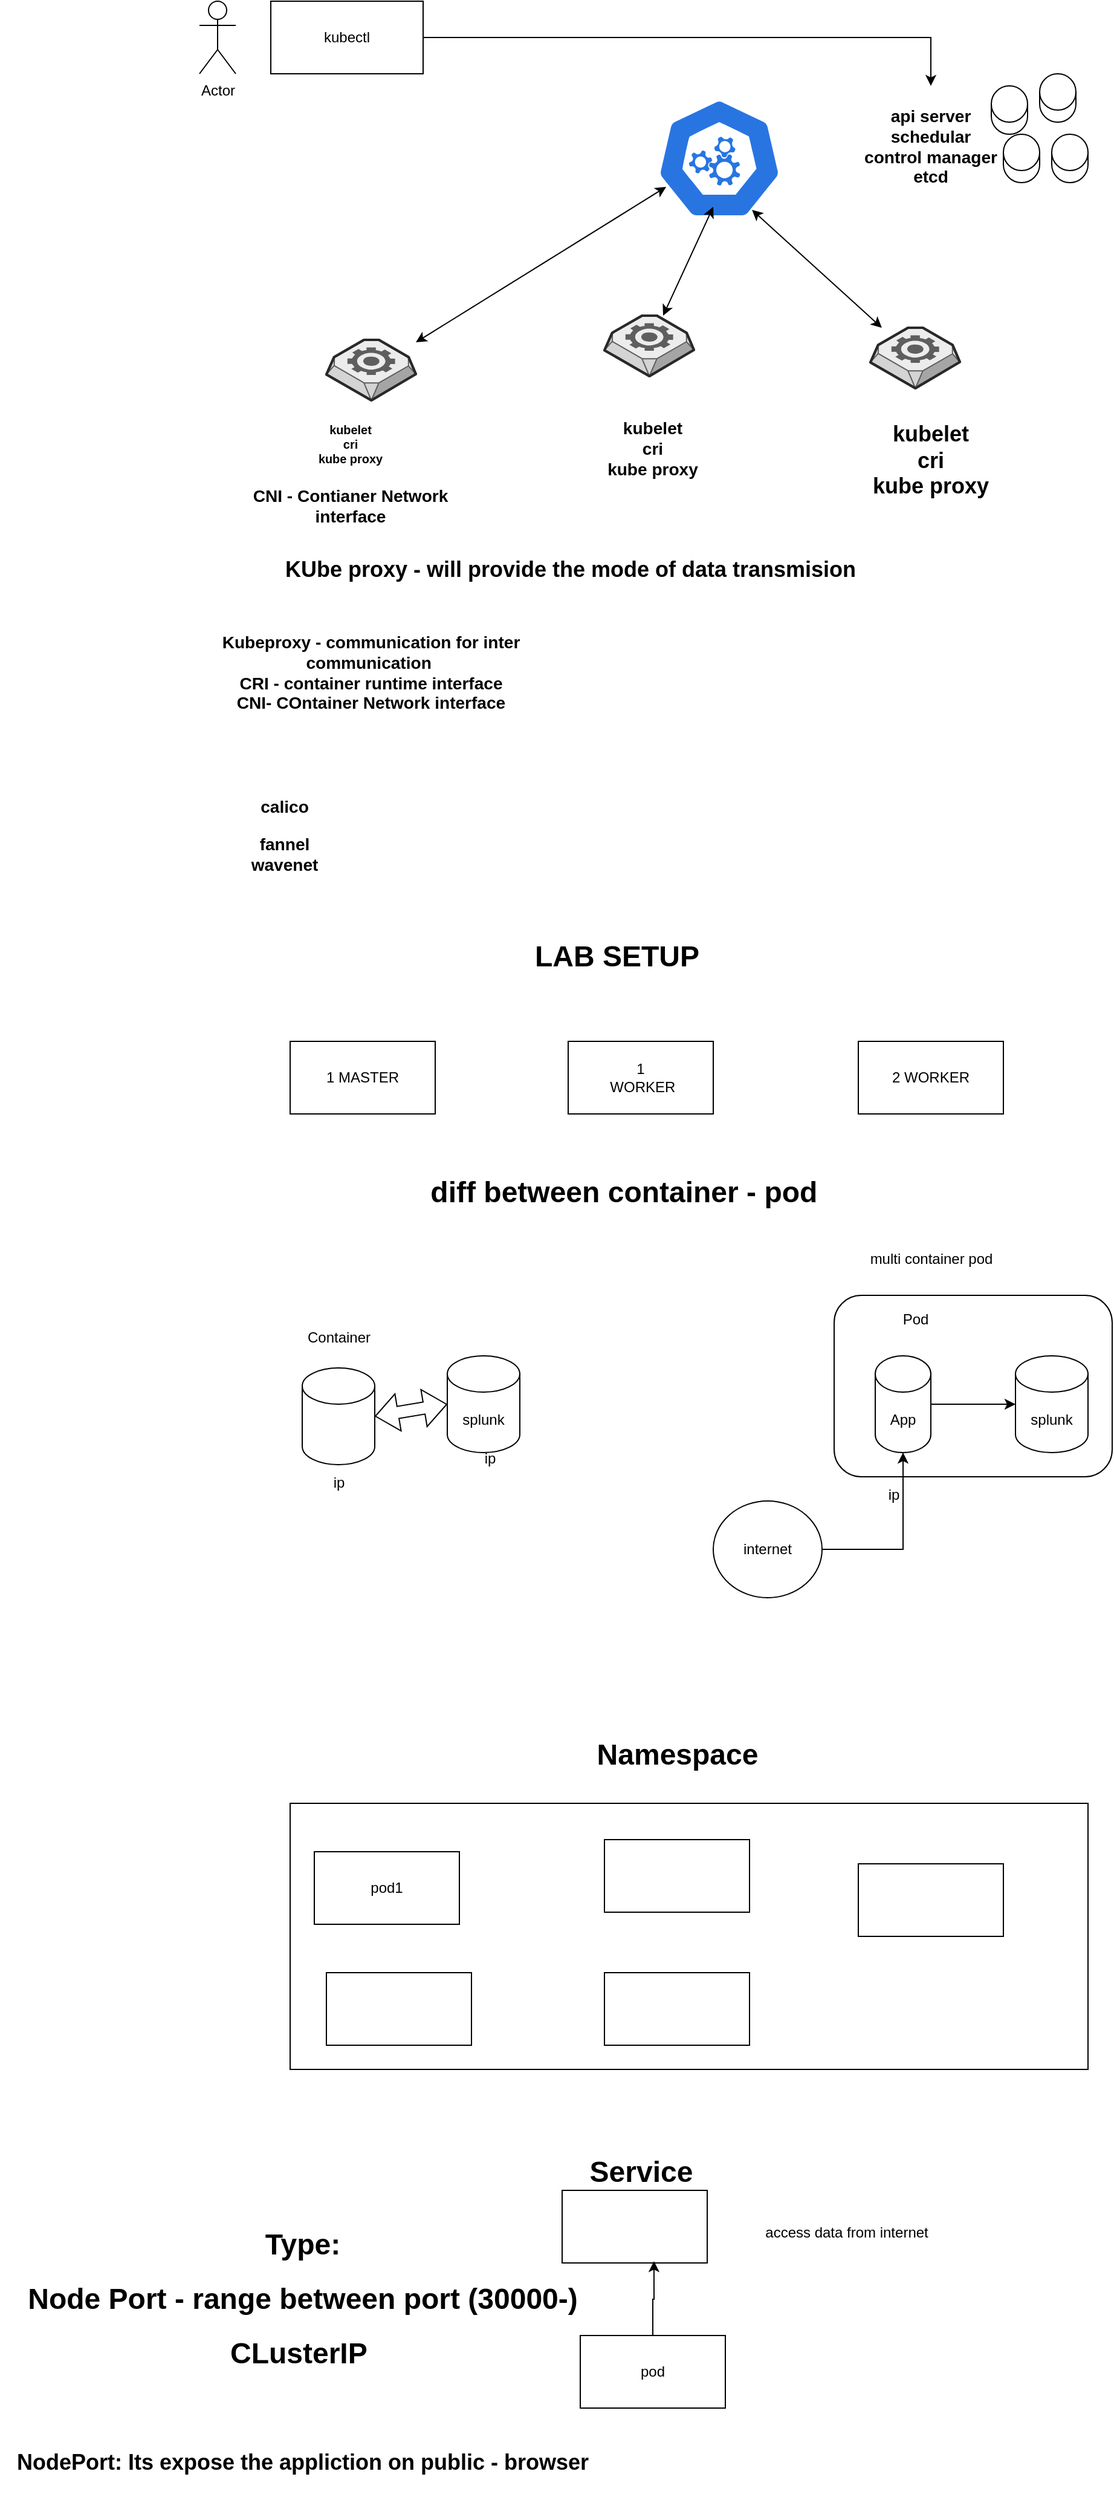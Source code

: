 <mxfile version="20.0.4" type="github">
  <diagram id="CBXjzga55jaLRlvK6xoz" name="Page-1">
    <mxGraphModel dx="2036" dy="610" grid="1" gridSize="10" guides="1" tooltips="1" connect="1" arrows="1" fold="1" page="1" pageScale="1" pageWidth="850" pageHeight="1100" math="0" shadow="0">
      <root>
        <mxCell id="0" />
        <mxCell id="1" parent="0" />
        <mxCell id="NtMriZ6diyoZdi4Wk9FT-16" value="" style="sketch=0;html=1;dashed=0;whitespace=wrap;fillColor=#2875E2;strokeColor=#ffffff;points=[[0.005,0.63,0],[0.1,0.2,0],[0.9,0.2,0],[0.5,0,0],[0.995,0.63,0],[0.72,0.99,0],[0.5,1,0],[0.28,0.99,0]];shape=mxgraph.kubernetes.icon;prIcon=master" parent="1" vertex="1">
          <mxGeometry x="400" y="130" width="130" height="100" as="geometry" />
        </mxCell>
        <mxCell id="NtMriZ6diyoZdi4Wk9FT-17" value="" style="verticalLabelPosition=bottom;html=1;verticalAlign=top;strokeWidth=1;align=center;outlineConnect=0;dashed=0;outlineConnect=0;shape=mxgraph.aws3d.worker;fillColor=#ECECEC;strokeColor=#5E5E5E;aspect=fixed;" parent="1" vertex="1">
          <mxGeometry x="370" y="310" width="74" height="50" as="geometry" />
        </mxCell>
        <mxCell id="NtMriZ6diyoZdi4Wk9FT-18" value="" style="verticalLabelPosition=bottom;html=1;verticalAlign=top;strokeWidth=1;align=center;outlineConnect=0;dashed=0;outlineConnect=0;shape=mxgraph.aws3d.worker;fillColor=#ECECEC;strokeColor=#5E5E5E;aspect=fixed;" parent="1" vertex="1">
          <mxGeometry x="140" y="330" width="74" height="50" as="geometry" />
        </mxCell>
        <mxCell id="NtMriZ6diyoZdi4Wk9FT-19" value="" style="verticalLabelPosition=bottom;html=1;verticalAlign=top;strokeWidth=1;align=center;outlineConnect=0;dashed=0;outlineConnect=0;shape=mxgraph.aws3d.worker;fillColor=#ECECEC;strokeColor=#5E5E5E;aspect=fixed;" parent="1" vertex="1">
          <mxGeometry x="590" y="320" width="74" height="50" as="geometry" />
        </mxCell>
        <mxCell id="NtMriZ6diyoZdi4Wk9FT-21" value="&lt;h2&gt;kubelet&lt;br&gt;cri&lt;br&gt;kube proxy&lt;/h2&gt;" style="text;html=1;strokeColor=none;fillColor=none;align=center;verticalAlign=middle;whiteSpace=wrap;rounded=0;" parent="1" vertex="1">
          <mxGeometry x="540" y="380" width="200" height="100" as="geometry" />
        </mxCell>
        <mxCell id="NtMriZ6diyoZdi4Wk9FT-22" value="&lt;h3&gt;api server&lt;br&gt;schedular&lt;br&gt;control manager&lt;br&gt;etcd&lt;/h3&gt;" style="text;html=1;strokeColor=none;fillColor=none;align=center;verticalAlign=middle;whiteSpace=wrap;rounded=0;" parent="1" vertex="1">
          <mxGeometry x="540" y="120" width="200" height="100" as="geometry" />
        </mxCell>
        <mxCell id="NtMriZ6diyoZdi4Wk9FT-23" value="&lt;h5&gt;kubelet&lt;br&gt;cri&lt;br&gt;kube proxy&lt;br&gt;&lt;/h5&gt;&lt;h3&gt;CNI - Contianer Network interface&lt;/h3&gt;" style="text;html=1;strokeColor=none;fillColor=none;align=center;verticalAlign=middle;whiteSpace=wrap;rounded=0;" parent="1" vertex="1">
          <mxGeometry x="60" y="390" width="200" height="100" as="geometry" />
        </mxCell>
        <mxCell id="NtMriZ6diyoZdi4Wk9FT-24" value="&lt;h3&gt;kubelet&lt;br&gt;cri&lt;br&gt;kube proxy&lt;/h3&gt;" style="text;html=1;strokeColor=none;fillColor=none;align=center;verticalAlign=middle;whiteSpace=wrap;rounded=0;" parent="1" vertex="1">
          <mxGeometry x="310" y="370" width="200" height="100" as="geometry" />
        </mxCell>
        <mxCell id="NtMriZ6diyoZdi4Wk9FT-25" value="" style="endArrow=classic;startArrow=classic;html=1;rounded=0;" parent="1" source="NtMriZ6diyoZdi4Wk9FT-17" edge="1">
          <mxGeometry width="50" height="50" relative="1" as="geometry">
            <mxPoint x="410" y="270" as="sourcePoint" />
            <mxPoint x="460" y="220" as="targetPoint" />
          </mxGeometry>
        </mxCell>
        <mxCell id="NtMriZ6diyoZdi4Wk9FT-28" value="" style="endArrow=classic;startArrow=classic;html=1;rounded=0;entryX=0.162;entryY=0.735;entryDx=0;entryDy=0;entryPerimeter=0;" parent="1" source="NtMriZ6diyoZdi4Wk9FT-18" target="NtMriZ6diyoZdi4Wk9FT-16" edge="1">
          <mxGeometry width="50" height="50" relative="1" as="geometry">
            <mxPoint x="400" y="350" as="sourcePoint" />
            <mxPoint x="450" y="300" as="targetPoint" />
          </mxGeometry>
        </mxCell>
        <mxCell id="NtMriZ6diyoZdi4Wk9FT-31" value="" style="endArrow=classic;startArrow=classic;html=1;rounded=0;entryX=0.708;entryY=0.925;entryDx=0;entryDy=0;entryPerimeter=0;" parent="1" source="NtMriZ6diyoZdi4Wk9FT-19" target="NtMriZ6diyoZdi4Wk9FT-16" edge="1">
          <mxGeometry width="50" height="50" relative="1" as="geometry">
            <mxPoint x="400" y="350" as="sourcePoint" />
            <mxPoint x="450" y="300" as="targetPoint" />
          </mxGeometry>
        </mxCell>
        <mxCell id="NtMriZ6diyoZdi4Wk9FT-36" style="edgeStyle=orthogonalEdgeStyle;rounded=0;orthogonalLoop=1;jettySize=auto;html=1;exitX=1;exitY=0.5;exitDx=0;exitDy=0;" parent="1" source="NtMriZ6diyoZdi4Wk9FT-32" target="NtMriZ6diyoZdi4Wk9FT-22" edge="1">
          <mxGeometry relative="1" as="geometry" />
        </mxCell>
        <mxCell id="NtMriZ6diyoZdi4Wk9FT-32" value="kubectl" style="rounded=0;whiteSpace=wrap;html=1;" parent="1" vertex="1">
          <mxGeometry x="94" y="50" width="126" height="60" as="geometry" />
        </mxCell>
        <mxCell id="EqZx8BdncKICett_EGlK-1" value="&lt;h3&gt;Kubeproxy - communication for inter communication&amp;nbsp;&lt;br&gt;CRI - container runtime interface&lt;br&gt;CNI- COntainer Network interface&lt;/h3&gt;" style="text;html=1;strokeColor=none;fillColor=none;align=center;verticalAlign=middle;whiteSpace=wrap;rounded=0;" parent="1" vertex="1">
          <mxGeometry x="7" y="520" width="340" height="170" as="geometry" />
        </mxCell>
        <mxCell id="EqZx8BdncKICett_EGlK-4" value="&lt;h3&gt;calico&lt;/h3&gt;&lt;h3&gt;fannel&lt;br&gt;wavenet&lt;/h3&gt;" style="text;html=1;align=center;verticalAlign=middle;resizable=0;points=[];autosize=1;strokeColor=none;fillColor=none;" parent="1" vertex="1">
          <mxGeometry x="65" y="685" width="80" height="110" as="geometry" />
        </mxCell>
        <mxCell id="EqZx8BdncKICett_EGlK-5" value="&lt;h2&gt;KUbe proxy - will provide the mode of data transmision&amp;nbsp;&lt;/h2&gt;" style="text;html=1;align=center;verticalAlign=middle;resizable=0;points=[];autosize=1;strokeColor=none;fillColor=none;" parent="1" vertex="1">
          <mxGeometry x="94" y="490" width="500" height="60" as="geometry" />
        </mxCell>
        <mxCell id="EqZx8BdncKICett_EGlK-6" value="" style="shape=cylinder3;whiteSpace=wrap;html=1;boundedLbl=1;backgroundOutline=1;size=15;" parent="1" vertex="1">
          <mxGeometry x="690" y="120" width="30" height="40" as="geometry" />
        </mxCell>
        <mxCell id="EqZx8BdncKICett_EGlK-7" value="" style="shape=cylinder3;whiteSpace=wrap;html=1;boundedLbl=1;backgroundOutline=1;size=15;" parent="1" vertex="1">
          <mxGeometry x="730" y="110" width="30" height="40" as="geometry" />
        </mxCell>
        <mxCell id="EqZx8BdncKICett_EGlK-8" value="" style="shape=cylinder3;whiteSpace=wrap;html=1;boundedLbl=1;backgroundOutline=1;size=15;" parent="1" vertex="1">
          <mxGeometry x="740" y="160" width="30" height="40" as="geometry" />
        </mxCell>
        <mxCell id="EqZx8BdncKICett_EGlK-9" value="" style="shape=cylinder3;whiteSpace=wrap;html=1;boundedLbl=1;backgroundOutline=1;size=15;" parent="1" vertex="1">
          <mxGeometry x="700" y="160" width="30" height="40" as="geometry" />
        </mxCell>
        <mxCell id="4nlPYvr7-jDKzYdwGR_k-1" value="Actor" style="shape=umlActor;verticalLabelPosition=bottom;verticalAlign=top;html=1;outlineConnect=0;" vertex="1" parent="1">
          <mxGeometry x="35" y="50" width="30" height="60" as="geometry" />
        </mxCell>
        <mxCell id="4nlPYvr7-jDKzYdwGR_k-2" value="1 MASTER" style="whiteSpace=wrap;html=1;" vertex="1" parent="1">
          <mxGeometry x="110" y="910" width="120" height="60" as="geometry" />
        </mxCell>
        <mxCell id="4nlPYvr7-jDKzYdwGR_k-4" value="&lt;h1&gt;LAB SETUP&lt;/h1&gt;" style="text;html=1;align=center;verticalAlign=middle;resizable=0;points=[];autosize=1;strokeColor=none;fillColor=none;" vertex="1" parent="1">
          <mxGeometry x="300" y="805" width="160" height="70" as="geometry" />
        </mxCell>
        <mxCell id="4nlPYvr7-jDKzYdwGR_k-5" value="2 WORKER" style="whiteSpace=wrap;html=1;" vertex="1" parent="1">
          <mxGeometry x="580" y="910" width="120" height="60" as="geometry" />
        </mxCell>
        <mxCell id="4nlPYvr7-jDKzYdwGR_k-6" value="1&lt;br&gt;&amp;nbsp;WORKER" style="whiteSpace=wrap;html=1;" vertex="1" parent="1">
          <mxGeometry x="340" y="910" width="120" height="60" as="geometry" />
        </mxCell>
        <mxCell id="4nlPYvr7-jDKzYdwGR_k-10" value="" style="rounded=1;whiteSpace=wrap;html=1;" vertex="1" parent="1">
          <mxGeometry x="560" y="1120" width="230" height="150" as="geometry" />
        </mxCell>
        <mxCell id="4nlPYvr7-jDKzYdwGR_k-8" value="" style="shape=cylinder3;whiteSpace=wrap;html=1;boundedLbl=1;backgroundOutline=1;size=15;" vertex="1" parent="1">
          <mxGeometry x="120" y="1180" width="60" height="80" as="geometry" />
        </mxCell>
        <mxCell id="4nlPYvr7-jDKzYdwGR_k-26" style="edgeStyle=orthogonalEdgeStyle;rounded=0;orthogonalLoop=1;jettySize=auto;html=1;" edge="1" parent="1" source="4nlPYvr7-jDKzYdwGR_k-9" target="4nlPYvr7-jDKzYdwGR_k-18">
          <mxGeometry relative="1" as="geometry" />
        </mxCell>
        <mxCell id="4nlPYvr7-jDKzYdwGR_k-9" value="App&lt;br&gt;" style="shape=cylinder3;whiteSpace=wrap;html=1;boundedLbl=1;backgroundOutline=1;size=15;" vertex="1" parent="1">
          <mxGeometry x="594" y="1170" width="46" height="80" as="geometry" />
        </mxCell>
        <mxCell id="4nlPYvr7-jDKzYdwGR_k-12" value="Container&lt;br&gt;" style="text;html=1;align=center;verticalAlign=middle;resizable=0;points=[];autosize=1;strokeColor=none;fillColor=none;" vertex="1" parent="1">
          <mxGeometry x="110" y="1140" width="80" height="30" as="geometry" />
        </mxCell>
        <mxCell id="4nlPYvr7-jDKzYdwGR_k-13" value="Pod" style="text;html=1;align=center;verticalAlign=middle;resizable=0;points=[];autosize=1;strokeColor=none;fillColor=none;" vertex="1" parent="1">
          <mxGeometry x="607" y="1125" width="40" height="30" as="geometry" />
        </mxCell>
        <mxCell id="4nlPYvr7-jDKzYdwGR_k-14" value="&lt;h1&gt;diff between container - pod&amp;nbsp;&lt;/h1&gt;" style="text;html=1;align=center;verticalAlign=middle;resizable=0;points=[];autosize=1;strokeColor=none;fillColor=none;" vertex="1" parent="1">
          <mxGeometry x="214" y="1000" width="350" height="70" as="geometry" />
        </mxCell>
        <mxCell id="4nlPYvr7-jDKzYdwGR_k-18" value="splunk" style="shape=cylinder3;whiteSpace=wrap;html=1;boundedLbl=1;backgroundOutline=1;size=15;" vertex="1" parent="1">
          <mxGeometry x="710" y="1170" width="60" height="80" as="geometry" />
        </mxCell>
        <mxCell id="4nlPYvr7-jDKzYdwGR_k-19" value="splunk" style="shape=cylinder3;whiteSpace=wrap;html=1;boundedLbl=1;backgroundOutline=1;size=15;" vertex="1" parent="1">
          <mxGeometry x="240" y="1170" width="60" height="80" as="geometry" />
        </mxCell>
        <mxCell id="4nlPYvr7-jDKzYdwGR_k-20" value="" style="shape=flexArrow;endArrow=classic;startArrow=classic;html=1;rounded=0;exitX=1;exitY=0.5;exitDx=0;exitDy=0;exitPerimeter=0;entryX=0;entryY=0.5;entryDx=0;entryDy=0;entryPerimeter=0;" edge="1" parent="1" source="4nlPYvr7-jDKzYdwGR_k-8" target="4nlPYvr7-jDKzYdwGR_k-19">
          <mxGeometry width="100" height="100" relative="1" as="geometry">
            <mxPoint x="180" y="1290" as="sourcePoint" />
            <mxPoint x="280" y="1190" as="targetPoint" />
          </mxGeometry>
        </mxCell>
        <mxCell id="4nlPYvr7-jDKzYdwGR_k-21" value="ip" style="text;html=1;align=center;verticalAlign=middle;resizable=0;points=[];autosize=1;strokeColor=none;fillColor=none;" vertex="1" parent="1">
          <mxGeometry x="135" y="1260" width="30" height="30" as="geometry" />
        </mxCell>
        <mxCell id="4nlPYvr7-jDKzYdwGR_k-22" value="ip" style="text;html=1;align=center;verticalAlign=middle;resizable=0;points=[];autosize=1;strokeColor=none;fillColor=none;" vertex="1" parent="1">
          <mxGeometry x="260" y="1240" width="30" height="30" as="geometry" />
        </mxCell>
        <mxCell id="4nlPYvr7-jDKzYdwGR_k-23" value="ip" style="text;html=1;align=center;verticalAlign=middle;resizable=0;points=[];autosize=1;strokeColor=none;fillColor=none;" vertex="1" parent="1">
          <mxGeometry x="594" y="1270" width="30" height="30" as="geometry" />
        </mxCell>
        <mxCell id="4nlPYvr7-jDKzYdwGR_k-25" style="edgeStyle=orthogonalEdgeStyle;rounded=0;orthogonalLoop=1;jettySize=auto;html=1;entryX=0.5;entryY=1;entryDx=0;entryDy=0;entryPerimeter=0;" edge="1" parent="1" source="4nlPYvr7-jDKzYdwGR_k-24" target="4nlPYvr7-jDKzYdwGR_k-9">
          <mxGeometry relative="1" as="geometry" />
        </mxCell>
        <mxCell id="4nlPYvr7-jDKzYdwGR_k-24" value="internet" style="ellipse;whiteSpace=wrap;html=1;" vertex="1" parent="1">
          <mxGeometry x="460" y="1290" width="90" height="80" as="geometry" />
        </mxCell>
        <mxCell id="4nlPYvr7-jDKzYdwGR_k-27" value="multi container pod" style="text;html=1;align=center;verticalAlign=middle;resizable=0;points=[];autosize=1;strokeColor=none;fillColor=none;" vertex="1" parent="1">
          <mxGeometry x="580" y="1075" width="120" height="30" as="geometry" />
        </mxCell>
        <mxCell id="4nlPYvr7-jDKzYdwGR_k-28" value="" style="rounded=0;whiteSpace=wrap;html=1;" vertex="1" parent="1">
          <mxGeometry x="110" y="1540" width="660" height="220" as="geometry" />
        </mxCell>
        <mxCell id="4nlPYvr7-jDKzYdwGR_k-29" value="&lt;h1&gt;Namespace&lt;/h1&gt;" style="text;html=1;align=center;verticalAlign=middle;resizable=0;points=[];autosize=1;strokeColor=none;fillColor=none;" vertex="1" parent="1">
          <mxGeometry x="350" y="1465" width="160" height="70" as="geometry" />
        </mxCell>
        <mxCell id="4nlPYvr7-jDKzYdwGR_k-30" value="pod1" style="whiteSpace=wrap;html=1;" vertex="1" parent="1">
          <mxGeometry x="130" y="1580" width="120" height="60" as="geometry" />
        </mxCell>
        <mxCell id="4nlPYvr7-jDKzYdwGR_k-31" value="" style="whiteSpace=wrap;html=1;" vertex="1" parent="1">
          <mxGeometry x="140" y="1680" width="120" height="60" as="geometry" />
        </mxCell>
        <mxCell id="4nlPYvr7-jDKzYdwGR_k-32" value="" style="whiteSpace=wrap;html=1;" vertex="1" parent="1">
          <mxGeometry x="370" y="1680" width="120" height="60" as="geometry" />
        </mxCell>
        <mxCell id="4nlPYvr7-jDKzYdwGR_k-33" value="" style="whiteSpace=wrap;html=1;" vertex="1" parent="1">
          <mxGeometry x="370" y="1570" width="120" height="60" as="geometry" />
        </mxCell>
        <mxCell id="4nlPYvr7-jDKzYdwGR_k-34" value="" style="whiteSpace=wrap;html=1;" vertex="1" parent="1">
          <mxGeometry x="580" y="1590" width="120" height="60" as="geometry" />
        </mxCell>
        <mxCell id="4nlPYvr7-jDKzYdwGR_k-35" value="&lt;h1&gt;Service&lt;/h1&gt;" style="text;html=1;align=center;verticalAlign=middle;resizable=0;points=[];autosize=1;strokeColor=none;fillColor=none;" vertex="1" parent="1">
          <mxGeometry x="345" y="1810" width="110" height="70" as="geometry" />
        </mxCell>
        <mxCell id="4nlPYvr7-jDKzYdwGR_k-38" value="" style="whiteSpace=wrap;html=1;" vertex="1" parent="1">
          <mxGeometry x="335" y="1860" width="120" height="60" as="geometry" />
        </mxCell>
        <mxCell id="4nlPYvr7-jDKzYdwGR_k-40" style="edgeStyle=orthogonalEdgeStyle;rounded=0;orthogonalLoop=1;jettySize=auto;html=1;exitX=0.5;exitY=0;exitDx=0;exitDy=0;entryX=0.633;entryY=0.975;entryDx=0;entryDy=0;entryPerimeter=0;" edge="1" parent="1" source="4nlPYvr7-jDKzYdwGR_k-39" target="4nlPYvr7-jDKzYdwGR_k-38">
          <mxGeometry relative="1" as="geometry" />
        </mxCell>
        <mxCell id="4nlPYvr7-jDKzYdwGR_k-39" value="pod" style="whiteSpace=wrap;html=1;" vertex="1" parent="1">
          <mxGeometry x="350" y="1980" width="120" height="60" as="geometry" />
        </mxCell>
        <mxCell id="4nlPYvr7-jDKzYdwGR_k-41" value="access data from internet" style="text;html=1;align=center;verticalAlign=middle;resizable=0;points=[];autosize=1;strokeColor=none;fillColor=none;" vertex="1" parent="1">
          <mxGeometry x="490" y="1880" width="160" height="30" as="geometry" />
        </mxCell>
        <mxCell id="4nlPYvr7-jDKzYdwGR_k-43" value="&lt;h1&gt;Type:&lt;/h1&gt;&lt;h1&gt;Node Port - range between port (30000-)&lt;/h1&gt;&lt;h1&gt;CLusterIP&amp;nbsp;&lt;/h1&gt;" style="text;html=1;align=center;verticalAlign=middle;resizable=0;points=[];autosize=1;strokeColor=none;fillColor=none;" vertex="1" parent="1">
          <mxGeometry x="-120" y="1870" width="480" height="160" as="geometry" />
        </mxCell>
        <mxCell id="4nlPYvr7-jDKzYdwGR_k-44" value="&lt;h2&gt;NodePort: Its expose the appliction on public - browser&lt;/h2&gt;" style="text;html=1;align=center;verticalAlign=middle;resizable=0;points=[];autosize=1;strokeColor=none;fillColor=none;" vertex="1" parent="1">
          <mxGeometry x="-130" y="2055" width="500" height="60" as="geometry" />
        </mxCell>
      </root>
    </mxGraphModel>
  </diagram>
</mxfile>
